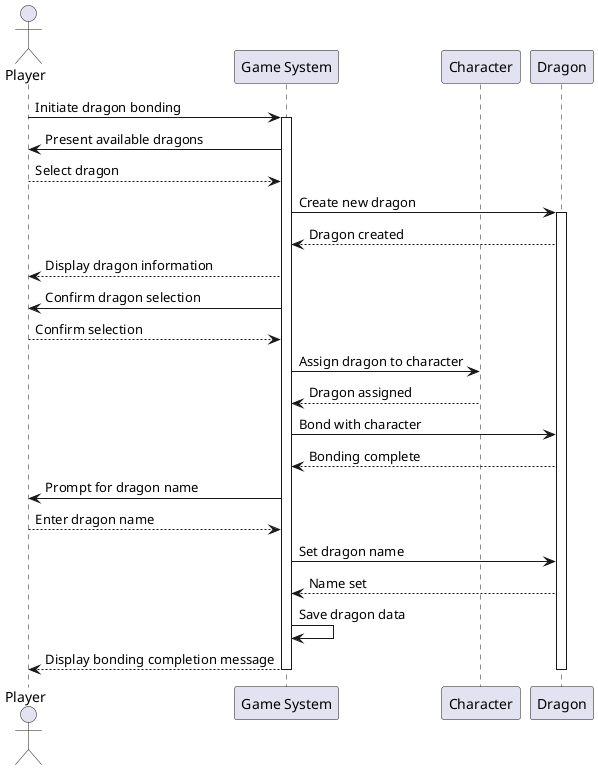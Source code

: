 @startuml
actor Player
participant "Game System" as Game
participant "Character" as Char
participant "Dragon" as Dragon

Player -> Game: Initiate dragon bonding
activate Game

Game -> Player: Present available dragons
Player --> Game: Select dragon

Game -> Dragon: Create new dragon
activate Dragon

Dragon --> Game: Dragon created
Game --> Player: Display dragon information

Game -> Player: Confirm dragon selection
Player --> Game: Confirm selection

Game -> Char: Assign dragon to character
Char --> Game: Dragon assigned

Game -> Dragon: Bond with character
Dragon --> Game: Bonding complete

Game -> Player: Prompt for dragon name
Player --> Game: Enter dragon name

Game -> Dragon: Set dragon name
Dragon --> Game: Name set

Game -> Game: Save dragon data
Game --> Player: Display bonding completion message

deactivate Dragon
deactivate Game
@enduml
